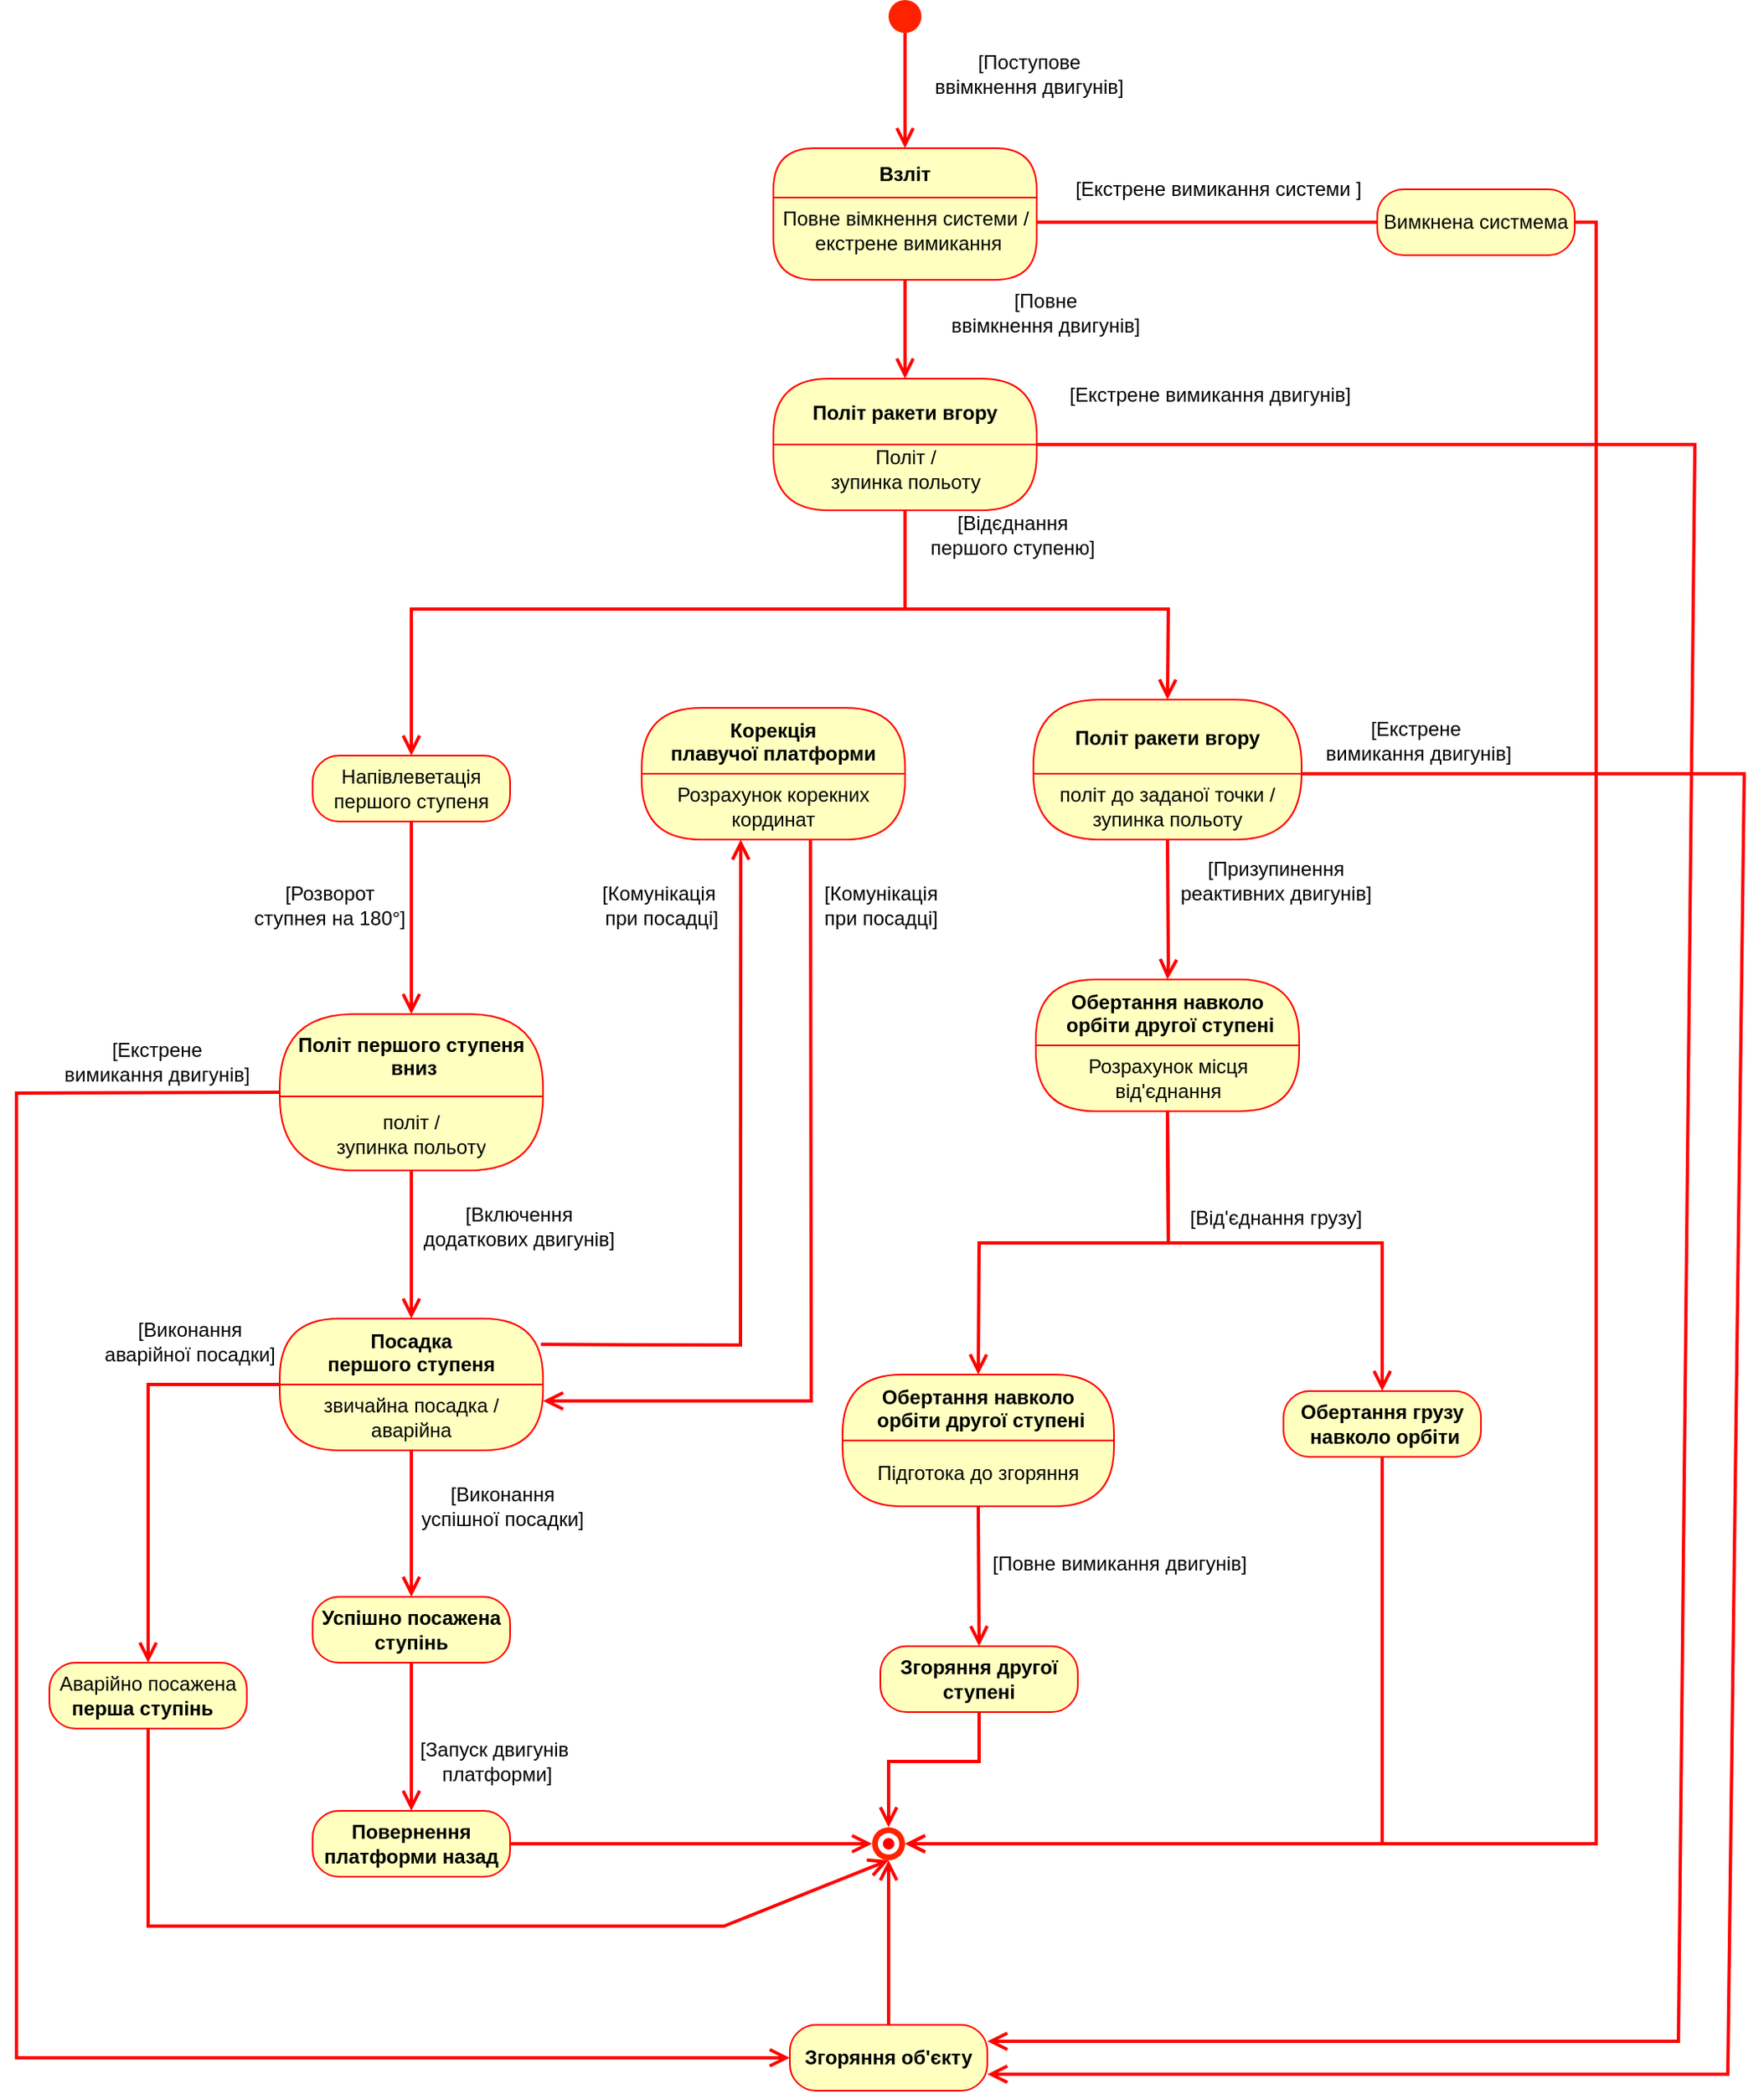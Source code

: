 <mxfile version="21.1.2" type="device">
  <diagram name="Page-1" id="cOterMyCry4OPYlCt4O3">
    <mxGraphModel dx="3500" dy="2070" grid="1" gridSize="10" guides="1" tooltips="1" connect="1" arrows="1" fold="1" page="1" pageScale="1" pageWidth="850" pageHeight="1100" math="0" shadow="0">
      <root>
        <mxCell id="0" />
        <mxCell id="1" parent="0" />
        <mxCell id="-_39Hlnm4sDThmOCC5lL-2" value="" style="ellipse;whiteSpace=wrap;html=1;aspect=fixed;fillColor=#FF2200;strokeColor=none;" vertex="1" parent="1">
          <mxGeometry x="1010" y="30" width="20" height="20" as="geometry" />
        </mxCell>
        <mxCell id="-_39Hlnm4sDThmOCC5lL-8" value="" style="endArrow=open;html=1;rounded=0;endFill=0;strokeWidth=2;endSize=8;strokeColor=#ff0000;exitX=0.5;exitY=1;exitDx=0;exitDy=0;entryX=0.5;entryY=0;entryDx=0;entryDy=0;" edge="1" parent="1" source="-_39Hlnm4sDThmOCC5lL-32" target="-_39Hlnm4sDThmOCC5lL-147">
          <mxGeometry width="50" height="50" relative="1" as="geometry">
            <mxPoint x="730" y="715" as="sourcePoint" />
            <mxPoint x="1065" y="1015" as="targetPoint" />
          </mxGeometry>
        </mxCell>
        <mxCell id="-_39Hlnm4sDThmOCC5lL-9" value="" style="endArrow=open;html=1;rounded=0;endFill=0;strokeWidth=2;endSize=8;strokeColor=#ff0000;exitX=0.5;exitY=1;exitDx=0;exitDy=0;entryX=0.5;entryY=0;entryDx=0;entryDy=0;" edge="1" parent="1" source="-_39Hlnm4sDThmOCC5lL-79" target="-_39Hlnm4sDThmOCC5lL-31">
          <mxGeometry width="50" height="50" relative="1" as="geometry">
            <mxPoint x="800" y="685" as="sourcePoint" />
            <mxPoint x="1040" y="845" as="targetPoint" />
            <Array as="points">
              <mxPoint x="1180" y="785" />
              <mxPoint x="1065" y="785" />
            </Array>
          </mxGeometry>
        </mxCell>
        <mxCell id="-_39Hlnm4sDThmOCC5lL-11" value="" style="endArrow=open;html=1;rounded=0;endFill=0;strokeWidth=2;endSize=8;strokeColor=#ff0000;exitX=0.5;exitY=1;exitDx=0;exitDy=0;entryX=0.5;entryY=0;entryDx=0;entryDy=0;" edge="1" parent="1" source="-_39Hlnm4sDThmOCC5lL-79" target="-_39Hlnm4sDThmOCC5lL-55">
          <mxGeometry width="50" height="50" relative="1" as="geometry">
            <mxPoint x="1075" y="865" as="sourcePoint" />
            <mxPoint x="1310" y="865" as="targetPoint" />
            <Array as="points">
              <mxPoint x="1180" y="785" />
              <mxPoint x="1310" y="785" />
            </Array>
          </mxGeometry>
        </mxCell>
        <mxCell id="-_39Hlnm4sDThmOCC5lL-12" value="" style="endArrow=open;html=1;rounded=0;endFill=0;strokeWidth=2;endSize=8;strokeColor=#ff0000;exitX=0.5;exitY=1;exitDx=0;exitDy=0;entryX=0.5;entryY=0;entryDx=0;entryDy=0;" edge="1" parent="1" source="-_39Hlnm4sDThmOCC5lL-40" target="-_39Hlnm4sDThmOCC5lL-37">
          <mxGeometry width="50" height="50" relative="1" as="geometry">
            <mxPoint x="650" y="781" as="sourcePoint" />
            <mxPoint x="720" y="831" as="targetPoint" />
            <Array as="points" />
          </mxGeometry>
        </mxCell>
        <mxCell id="-_39Hlnm4sDThmOCC5lL-13" value="" style="endArrow=open;html=1;rounded=0;endFill=0;strokeWidth=2;endSize=8;strokeColor=#ff0000;entryX=0.5;entryY=0;entryDx=0;entryDy=0;exitX=0.5;exitY=1;exitDx=0;exitDy=0;" edge="1" parent="1" source="-_39Hlnm4sDThmOCC5lL-44" target="-_39Hlnm4sDThmOCC5lL-78">
          <mxGeometry width="50" height="50" relative="1" as="geometry">
            <mxPoint x="1190" y="545" as="sourcePoint" />
            <mxPoint x="1020" y="685" as="targetPoint" />
            <Array as="points">
              <mxPoint x="1180" y="615" />
            </Array>
          </mxGeometry>
        </mxCell>
        <mxCell id="-_39Hlnm4sDThmOCC5lL-14" value="" style="endArrow=open;html=1;rounded=0;endFill=0;strokeWidth=2;endSize=8;strokeColor=#ff0000;exitX=0.5;exitY=1;exitDx=0;exitDy=0;entryX=0.5;entryY=0;entryDx=0;entryDy=0;" edge="1" parent="1" source="-_39Hlnm4sDThmOCC5lL-53" target="-_39Hlnm4sDThmOCC5lL-39">
          <mxGeometry width="50" height="50" relative="1" as="geometry">
            <mxPoint x="720" y="541" as="sourcePoint" />
            <mxPoint x="529.58" y="661" as="targetPoint" />
          </mxGeometry>
        </mxCell>
        <mxCell id="-_39Hlnm4sDThmOCC5lL-15" value="" style="endArrow=open;html=1;rounded=0;endFill=0;strokeWidth=2;endSize=8;strokeColor=#ff0000;exitX=0.5;exitY=1;exitDx=0;exitDy=0;entryX=0.5;entryY=0;entryDx=0;entryDy=0;" edge="1" parent="1" source="-_39Hlnm4sDThmOCC5lL-47" target="-_39Hlnm4sDThmOCC5lL-43">
          <mxGeometry width="50" height="50" relative="1" as="geometry">
            <mxPoint x="1025" y="440" as="sourcePoint" />
            <mxPoint x="1110" y="450" as="targetPoint" />
            <Array as="points">
              <mxPoint x="1020" y="400" />
              <mxPoint x="1180" y="400" />
            </Array>
          </mxGeometry>
        </mxCell>
        <mxCell id="-_39Hlnm4sDThmOCC5lL-16" value="" style="endArrow=open;html=1;rounded=0;endFill=0;strokeWidth=2;endSize=8;strokeColor=#ff0000;exitX=0.5;exitY=1;exitDx=0;exitDy=0;entryX=0.5;entryY=0;entryDx=0;entryDy=0;" edge="1" parent="1" source="-_39Hlnm4sDThmOCC5lL-47" target="-_39Hlnm4sDThmOCC5lL-53">
          <mxGeometry width="50" height="50" relative="1" as="geometry">
            <mxPoint x="880" y="510" as="sourcePoint" />
            <mxPoint x="530" y="455.0" as="targetPoint" />
            <Array as="points">
              <mxPoint x="1020" y="400" />
              <mxPoint x="720" y="400" />
            </Array>
          </mxGeometry>
        </mxCell>
        <mxCell id="-_39Hlnm4sDThmOCC5lL-31" value="Обертання навколо&#xa; орбіти другої ступені" style="swimlane;fontStyle=1;align=center;verticalAlign=middle;childLayout=stackLayout;horizontal=1;startSize=40;horizontalStack=0;resizeParent=0;resizeLast=1;container=0;fontColor=#000000;collapsible=0;rounded=1;arcSize=30;strokeColor=#ff0000;fillColor=#ffffc0;swimlaneFillColor=#ffffc0;dropTarget=0;" vertex="1" parent="1">
          <mxGeometry x="982" y="865" width="165" height="80" as="geometry" />
        </mxCell>
        <mxCell id="-_39Hlnm4sDThmOCC5lL-32" value="Підготока до згоряння" style="text;html=1;strokeColor=none;fillColor=none;align=center;verticalAlign=middle;spacingLeft=4;spacingRight=4;whiteSpace=wrap;overflow=hidden;rotatable=0;fontColor=#000000;" vertex="1" parent="-_39Hlnm4sDThmOCC5lL-31">
          <mxGeometry y="40" width="165" height="40" as="geometry" />
        </mxCell>
        <mxCell id="-_39Hlnm4sDThmOCC5lL-3" value="" style="ellipse;whiteSpace=wrap;html=1;aspect=fixed;fillColor=#FF2200;strokeColor=none;" vertex="1" parent="1">
          <mxGeometry x="1000" y="1140" width="20" height="20" as="geometry" />
        </mxCell>
        <mxCell id="-_39Hlnm4sDThmOCC5lL-4" value="" style="ellipse;whiteSpace=wrap;html=1;strokeWidth=3;strokeColor=#ffffff;fillColor=#ff0000;" vertex="1" parent="1">
          <mxGeometry x="1005" y="1145" width="10" height="10" as="geometry" />
        </mxCell>
        <mxCell id="-_39Hlnm4sDThmOCC5lL-37" value="Посадка &#xa;першого ступеня" style="swimlane;fontStyle=1;align=center;verticalAlign=middle;childLayout=stackLayout;horizontal=1;startSize=40;horizontalStack=0;resizeParent=0;resizeLast=1;container=0;fontColor=#000000;collapsible=0;rounded=1;arcSize=30;strokeColor=#ff0000;fillColor=#ffffc0;swimlaneFillColor=#ffffc0;dropTarget=0;" vertex="1" parent="1">
          <mxGeometry x="640" y="831" width="160" height="80" as="geometry" />
        </mxCell>
        <mxCell id="-_39Hlnm4sDThmOCC5lL-38" value="звичайна посадка / аварійна" style="text;html=1;strokeColor=none;fillColor=none;align=center;verticalAlign=middle;spacingLeft=4;spacingRight=4;whiteSpace=wrap;overflow=hidden;rotatable=0;fontColor=#000000;" vertex="1" parent="-_39Hlnm4sDThmOCC5lL-37">
          <mxGeometry y="40" width="160" height="40" as="geometry" />
        </mxCell>
        <mxCell id="-_39Hlnm4sDThmOCC5lL-39" value="Політ першого ступеня&#xa; вниз" style="swimlane;fontStyle=1;align=center;verticalAlign=middle;childLayout=stackLayout;horizontal=1;startSize=50;horizontalStack=0;resizeParent=0;resizeLast=1;container=0;fontColor=#000000;collapsible=0;rounded=1;arcSize=30;strokeColor=#ff0000;fillColor=#ffffc0;swimlaneFillColor=#ffffc0;dropTarget=0;" vertex="1" parent="1">
          <mxGeometry x="640" y="646" width="160" height="95" as="geometry" />
        </mxCell>
        <mxCell id="-_39Hlnm4sDThmOCC5lL-40" value="політ / &lt;br&gt;зупинка польоту" style="text;html=1;strokeColor=none;fillColor=none;align=center;verticalAlign=middle;spacingLeft=4;spacingRight=4;whiteSpace=wrap;overflow=hidden;rotatable=0;fontColor=#000000;" vertex="1" parent="-_39Hlnm4sDThmOCC5lL-39">
          <mxGeometry y="50" width="160" height="45" as="geometry" />
        </mxCell>
        <mxCell id="-_39Hlnm4sDThmOCC5lL-43" value="Політ ракети вгору" style="swimlane;fontStyle=1;align=center;verticalAlign=middle;childLayout=stackLayout;horizontal=1;startSize=45;horizontalStack=0;resizeParent=0;resizeLast=1;container=0;fontColor=#000000;collapsible=0;rounded=1;arcSize=30;strokeColor=#ff0000;fillColor=#ffffc0;swimlaneFillColor=#ffffc0;dropTarget=0;" vertex="1" parent="1">
          <mxGeometry x="1098" y="455" width="163" height="85" as="geometry" />
        </mxCell>
        <mxCell id="-_39Hlnm4sDThmOCC5lL-44" value="політ до заданої точки /&lt;br&gt;зупинка польоту" style="text;html=1;strokeColor=none;fillColor=none;align=center;verticalAlign=middle;spacingLeft=4;spacingRight=4;whiteSpace=wrap;overflow=hidden;rotatable=0;fontColor=#000000;" vertex="1" parent="-_39Hlnm4sDThmOCC5lL-43">
          <mxGeometry y="45" width="163" height="40" as="geometry" />
        </mxCell>
        <mxCell id="-_39Hlnm4sDThmOCC5lL-47" value="Політ ракети вгору" style="swimlane;fontStyle=1;align=center;verticalAlign=middle;childLayout=stackLayout;horizontal=1;startSize=40;horizontalStack=0;resizeParent=0;resizeLast=1;container=0;fontColor=#000000;collapsible=0;rounded=1;arcSize=28;strokeColor=#ff0000;fillColor=#ffffc0;swimlaneFillColor=#ffffc0;dropTarget=0;" vertex="1" parent="1">
          <mxGeometry x="940" y="260" width="160" height="80" as="geometry" />
        </mxCell>
        <mxCell id="-_39Hlnm4sDThmOCC5lL-49" value="&lt;b&gt;Повернення&lt;br style=&quot;border-color: var(--border-color); padding: 0px; margin: 0px;&quot;&gt;&lt;/b&gt;&lt;span style=&quot;font-weight: 700;&quot;&gt;платформи назад&lt;/span&gt;" style="rounded=1;whiteSpace=wrap;html=1;arcSize=40;fontColor=#000000;fillColor=#ffffc0;strokeColor=#ff0000;" vertex="1" parent="1">
          <mxGeometry x="660" y="1130" width="120" height="40" as="geometry" />
        </mxCell>
        <mxCell id="-_39Hlnm4sDThmOCC5lL-50" value="&lt;b&gt;Успішно посажена&lt;br style=&quot;border-color: var(--border-color); padding: 0px; margin: 0px;&quot;&gt;&lt;/b&gt;&lt;span style=&quot;font-weight: 700;&quot;&gt;ступінь&lt;/span&gt;" style="rounded=1;whiteSpace=wrap;html=1;arcSize=40;fontColor=#000000;fillColor=#ffffc0;strokeColor=#ff0000;" vertex="1" parent="1">
          <mxGeometry x="660" y="1000" width="120" height="40" as="geometry" />
        </mxCell>
        <mxCell id="-_39Hlnm4sDThmOCC5lL-51" value="Аварійно посажена&lt;br style=&quot;border-color: var(--border-color); padding: 0px; margin: 0px; font-weight: 700;&quot;&gt;&lt;span style=&quot;font-weight: 700;&quot;&gt;перша ступінь&amp;nbsp;&amp;nbsp;&lt;/span&gt;" style="rounded=1;whiteSpace=wrap;html=1;arcSize=40;fontColor=#000000;fillColor=#ffffc0;strokeColor=#ff0000;" vertex="1" parent="1">
          <mxGeometry x="500" y="1040" width="120" height="40" as="geometry" />
        </mxCell>
        <mxCell id="-_39Hlnm4sDThmOCC5lL-53" value="Напівлеветація&lt;br&gt;першого ступеня" style="rounded=1;whiteSpace=wrap;html=1;arcSize=40;fontColor=#000000;fillColor=#ffffc0;strokeColor=#ff0000;" vertex="1" parent="1">
          <mxGeometry x="660" y="489" width="120" height="40" as="geometry" />
        </mxCell>
        <mxCell id="-_39Hlnm4sDThmOCC5lL-55" value="&lt;b&gt;Обертання грузу&lt;br style=&quot;border-color: var(--border-color); padding: 0px; margin: 0px;&quot;&gt;&lt;/b&gt;&lt;span style=&quot;font-weight: 700;&quot;&gt;&amp;nbsp;навколо орбіти&lt;/span&gt;" style="rounded=1;whiteSpace=wrap;html=1;arcSize=40;fontColor=#000000;fillColor=#ffffc0;strokeColor=#ff0000;" vertex="1" parent="1">
          <mxGeometry x="1250" y="875" width="120" height="40" as="geometry" />
        </mxCell>
        <mxCell id="-_39Hlnm4sDThmOCC5lL-58" value="[Поступове&lt;br&gt;ввімкнення двигунів]" style="text;html=1;align=center;verticalAlign=middle;resizable=0;points=[];autosize=1;strokeColor=none;fillColor=none;" vertex="1" parent="1">
          <mxGeometry x="1025" y="55" width="140" height="40" as="geometry" />
        </mxCell>
        <mxCell id="-_39Hlnm4sDThmOCC5lL-59" value="[Екстрене вимикання двигунів]" style="text;html=1;align=center;verticalAlign=middle;resizable=0;points=[];autosize=1;strokeColor=none;fillColor=none;" vertex="1" parent="1">
          <mxGeometry x="1110" y="255" width="190" height="30" as="geometry" />
        </mxCell>
        <mxCell id="-_39Hlnm4sDThmOCC5lL-60" value="[Відєднання &lt;br&gt;першого ступеню]" style="text;html=1;align=center;verticalAlign=middle;resizable=0;points=[];autosize=1;strokeColor=none;fillColor=none;" vertex="1" parent="1">
          <mxGeometry x="1025" y="335" width="120" height="40" as="geometry" />
        </mxCell>
        <mxCell id="-_39Hlnm4sDThmOCC5lL-62" value="[Розворот &lt;br&gt;ступнея на 180°]" style="text;html=1;align=center;verticalAlign=middle;resizable=0;points=[];autosize=1;strokeColor=none;fillColor=none;" vertex="1" parent="1">
          <mxGeometry x="610" y="560" width="120" height="40" as="geometry" />
        </mxCell>
        <mxCell id="-_39Hlnm4sDThmOCC5lL-63" value="[Включення &lt;br&gt;додаткових двигунів]" style="text;html=1;align=center;verticalAlign=middle;resizable=0;points=[];autosize=1;strokeColor=none;fillColor=none;" vertex="1" parent="1">
          <mxGeometry x="715" y="755" width="140" height="40" as="geometry" />
        </mxCell>
        <mxCell id="-_39Hlnm4sDThmOCC5lL-66" value="[Призупинення &lt;br&gt;реактивних двигунів]" style="text;html=1;align=center;verticalAlign=middle;resizable=0;points=[];autosize=1;strokeColor=none;fillColor=none;" vertex="1" parent="1">
          <mxGeometry x="1175" y="545" width="140" height="40" as="geometry" />
        </mxCell>
        <mxCell id="-_39Hlnm4sDThmOCC5lL-72" value="Корекція&#xa;плавучої платформи" style="swimlane;fontStyle=1;align=center;verticalAlign=middle;childLayout=stackLayout;horizontal=1;startSize=40;horizontalStack=0;resizeParent=0;resizeLast=1;container=0;fontColor=#000000;collapsible=0;rounded=1;arcSize=30;strokeColor=#ff0000;fillColor=#ffffc0;swimlaneFillColor=#ffffc0;dropTarget=0;" vertex="1" parent="1">
          <mxGeometry x="860" y="460" width="160" height="80" as="geometry" />
        </mxCell>
        <mxCell id="-_39Hlnm4sDThmOCC5lL-73" value="Розрахунок корекних кординат" style="text;html=1;strokeColor=none;fillColor=none;align=center;verticalAlign=middle;spacingLeft=4;spacingRight=4;whiteSpace=wrap;overflow=hidden;rotatable=0;fontColor=#000000;" vertex="1" parent="-_39Hlnm4sDThmOCC5lL-72">
          <mxGeometry y="40" width="160" height="40" as="geometry" />
        </mxCell>
        <mxCell id="-_39Hlnm4sDThmOCC5lL-95" value="Subtitle" style="text;html=1;strokeColor=none;fillColor=none;align=center;verticalAlign=middle;spacingLeft=4;spacingRight=4;whiteSpace=wrap;overflow=hidden;rotatable=0;fontColor=#000000;" vertex="1" parent="-_39Hlnm4sDThmOCC5lL-72">
          <mxGeometry y="80" width="160" as="geometry" />
        </mxCell>
        <mxCell id="-_39Hlnm4sDThmOCC5lL-78" value="Обертання навколо&#xa; орбіти другої ступені" style="swimlane;fontStyle=1;align=center;verticalAlign=middle;childLayout=stackLayout;horizontal=1;startSize=40;horizontalStack=0;resizeParent=0;resizeLast=1;container=0;fontColor=#000000;collapsible=0;rounded=1;arcSize=30;strokeColor=#ff0000;fillColor=#ffffc0;swimlaneFillColor=#ffffc0;dropTarget=0;" vertex="1" parent="1">
          <mxGeometry x="1099.5" y="625" width="160" height="80" as="geometry" />
        </mxCell>
        <mxCell id="-_39Hlnm4sDThmOCC5lL-79" value="Розрахунок місця від&#39;єднання" style="text;html=1;strokeColor=none;fillColor=none;align=center;verticalAlign=middle;spacingLeft=4;spacingRight=4;whiteSpace=wrap;overflow=hidden;rotatable=0;fontColor=#000000;" vertex="1" parent="-_39Hlnm4sDThmOCC5lL-78">
          <mxGeometry y="40" width="160" height="40" as="geometry" />
        </mxCell>
        <mxCell id="-_39Hlnm4sDThmOCC5lL-81" value="[Від&#39;єднання грузу]" style="text;html=1;align=center;verticalAlign=middle;resizable=0;points=[];autosize=1;strokeColor=none;fillColor=none;" vertex="1" parent="1">
          <mxGeometry x="1180" y="755" width="130" height="30" as="geometry" />
        </mxCell>
        <mxCell id="-_39Hlnm4sDThmOCC5lL-85" value="[Повне вимикання двигунів]" style="text;html=1;align=center;verticalAlign=middle;resizable=0;points=[];autosize=1;strokeColor=none;fillColor=none;" vertex="1" parent="1">
          <mxGeometry x="1060" y="965" width="180" height="30" as="geometry" />
        </mxCell>
        <mxCell id="-_39Hlnm4sDThmOCC5lL-89" value="" style="endArrow=open;html=1;rounded=0;endFill=0;strokeWidth=2;endSize=8;strokeColor=#ff0000;entryX=1;entryY=0.5;entryDx=0;entryDy=0;" edge="1" parent="1" source="-_39Hlnm4sDThmOCC5lL-55" target="-_39Hlnm4sDThmOCC5lL-3">
          <mxGeometry width="50" height="50" relative="1" as="geometry">
            <mxPoint x="1310" y="945" as="sourcePoint" />
            <mxPoint x="1030" y="1255" as="targetPoint" />
            <Array as="points">
              <mxPoint x="1310" y="1150" />
            </Array>
          </mxGeometry>
        </mxCell>
        <mxCell id="-_39Hlnm4sDThmOCC5lL-91" value="" style="endArrow=open;html=1;rounded=0;endFill=0;strokeWidth=2;endSize=8;strokeColor=#ff0000;exitX=0.5;exitY=1;exitDx=0;exitDy=0;entryX=0.5;entryY=0;entryDx=0;entryDy=0;" edge="1" parent="1" source="-_39Hlnm4sDThmOCC5lL-147" target="-_39Hlnm4sDThmOCC5lL-3">
          <mxGeometry width="50" height="50" relative="1" as="geometry">
            <mxPoint x="1064.5" y="1095" as="sourcePoint" />
            <mxPoint x="880" y="1195" as="targetPoint" />
            <Array as="points">
              <mxPoint x="1065" y="1100" />
              <mxPoint x="1010" y="1100" />
              <mxPoint x="1010" y="1120" />
            </Array>
          </mxGeometry>
        </mxCell>
        <mxCell id="-_39Hlnm4sDThmOCC5lL-92" value="[Комунікація &lt;br&gt;при посадці]" style="text;html=1;align=center;verticalAlign=middle;resizable=0;points=[];autosize=1;strokeColor=none;fillColor=none;" vertex="1" parent="1">
          <mxGeometry x="960" y="560" width="90" height="40" as="geometry" />
        </mxCell>
        <mxCell id="-_39Hlnm4sDThmOCC5lL-94" value="[Комунікація&lt;br&gt;&amp;nbsp;при посадці]" style="text;html=1;align=center;verticalAlign=middle;resizable=0;points=[];autosize=1;strokeColor=none;fillColor=none;" vertex="1" parent="1">
          <mxGeometry x="820" y="560" width="100" height="40" as="geometry" />
        </mxCell>
        <mxCell id="-_39Hlnm4sDThmOCC5lL-96" value="" style="endArrow=open;html=1;rounded=0;endFill=0;strokeWidth=2;endSize=8;strokeColor=#ff0000;exitX=0.641;exitY=0;exitDx=0;exitDy=0;entryX=1;entryY=0.25;entryDx=0;entryDy=0;exitPerimeter=0;" edge="1" parent="1" source="-_39Hlnm4sDThmOCC5lL-95" target="-_39Hlnm4sDThmOCC5lL-38">
          <mxGeometry width="50" height="50" relative="1" as="geometry">
            <mxPoint x="540" y="735" as="sourcePoint" />
            <mxPoint x="540" y="835" as="targetPoint" />
            <Array as="points">
              <mxPoint x="963" y="881" />
            </Array>
          </mxGeometry>
        </mxCell>
        <mxCell id="-_39Hlnm4sDThmOCC5lL-97" value="" style="endArrow=open;html=1;rounded=0;endFill=0;strokeWidth=2;endSize=8;strokeColor=#ff0000;exitX=0.992;exitY=0.196;exitDx=0;exitDy=0;entryX=0.376;entryY=0;entryDx=0;entryDy=0;exitPerimeter=0;entryPerimeter=0;" edge="1" parent="1" source="-_39Hlnm4sDThmOCC5lL-37" target="-_39Hlnm4sDThmOCC5lL-95">
          <mxGeometry width="50" height="50" relative="1" as="geometry">
            <mxPoint x="550" y="745" as="sourcePoint" />
            <mxPoint x="550" y="845" as="targetPoint" />
            <Array as="points">
              <mxPoint x="920" y="847" />
            </Array>
          </mxGeometry>
        </mxCell>
        <mxCell id="-_39Hlnm4sDThmOCC5lL-98" value="" style="endArrow=open;html=1;rounded=0;endFill=0;strokeWidth=2;endSize=8;strokeColor=#ff0000;exitX=0.5;exitY=1;exitDx=0;exitDy=0;entryX=0.5;entryY=0;entryDx=0;entryDy=0;" edge="1" parent="1" source="-_39Hlnm4sDThmOCC5lL-38" target="-_39Hlnm4sDThmOCC5lL-50">
          <mxGeometry width="50" height="50" relative="1" as="geometry">
            <mxPoint x="540" y="871" as="sourcePoint" />
            <mxPoint x="720" y="1021" as="targetPoint" />
            <Array as="points">
              <mxPoint x="720" y="971" />
            </Array>
          </mxGeometry>
        </mxCell>
        <mxCell id="-_39Hlnm4sDThmOCC5lL-104" value="[Виконання &lt;br&gt;успішної посадки]" style="text;html=1;align=center;verticalAlign=middle;resizable=0;points=[];autosize=1;strokeColor=none;fillColor=none;" vertex="1" parent="1">
          <mxGeometry x="715" y="925" width="120" height="40" as="geometry" />
        </mxCell>
        <mxCell id="-_39Hlnm4sDThmOCC5lL-106" value="" style="endArrow=open;html=1;rounded=0;endFill=0;strokeWidth=2;endSize=8;strokeColor=#ff0000;exitX=0;exitY=0;exitDx=0;exitDy=0;entryX=0.5;entryY=0;entryDx=0;entryDy=0;" edge="1" parent="1" source="-_39Hlnm4sDThmOCC5lL-38" target="-_39Hlnm4sDThmOCC5lL-51">
          <mxGeometry width="50" height="50" relative="1" as="geometry">
            <mxPoint x="730" y="741" as="sourcePoint" />
            <mxPoint x="500" y="871" as="targetPoint" />
            <Array as="points">
              <mxPoint x="560" y="871" />
            </Array>
          </mxGeometry>
        </mxCell>
        <mxCell id="-_39Hlnm4sDThmOCC5lL-107" value="[Виконання &lt;br&gt;аварійної посадки]" style="text;html=1;align=center;verticalAlign=middle;resizable=0;points=[];autosize=1;strokeColor=none;fillColor=none;" vertex="1" parent="1">
          <mxGeometry x="520" y="825" width="130" height="40" as="geometry" />
        </mxCell>
        <mxCell id="-_39Hlnm4sDThmOCC5lL-115" value="" style="endArrow=open;html=1;rounded=0;endFill=0;strokeWidth=2;endSize=8;strokeColor=#ff0000;exitX=0.5;exitY=1;exitDx=0;exitDy=0;entryX=0.5;entryY=0;entryDx=0;entryDy=0;" edge="1" parent="1" source="-_39Hlnm4sDThmOCC5lL-50" target="-_39Hlnm4sDThmOCC5lL-49">
          <mxGeometry width="50" height="50" relative="1" as="geometry">
            <mxPoint x="720" y="1101" as="sourcePoint" />
            <mxPoint x="720" y="1215" as="targetPoint" />
            <Array as="points" />
          </mxGeometry>
        </mxCell>
        <mxCell id="-_39Hlnm4sDThmOCC5lL-116" value="[Запуск двигунів&lt;br&gt;&amp;nbsp;платформи]" style="text;html=1;align=center;verticalAlign=middle;resizable=0;points=[];autosize=1;strokeColor=none;fillColor=none;" vertex="1" parent="1">
          <mxGeometry x="715" y="1080" width="110" height="40" as="geometry" />
        </mxCell>
        <mxCell id="-_39Hlnm4sDThmOCC5lL-117" value="" style="endArrow=open;html=1;rounded=0;endFill=0;strokeWidth=2;endSize=8;strokeColor=#ff0000;exitX=1;exitY=0.5;exitDx=0;exitDy=0;entryX=0;entryY=0.5;entryDx=0;entryDy=0;" edge="1" parent="1" source="-_39Hlnm4sDThmOCC5lL-49" target="-_39Hlnm4sDThmOCC5lL-3">
          <mxGeometry width="50" height="50" relative="1" as="geometry">
            <mxPoint x="795" y="1150" as="sourcePoint" />
            <mxPoint x="995" y="1150" as="targetPoint" />
            <Array as="points">
              <mxPoint x="900" y="1150" />
            </Array>
          </mxGeometry>
        </mxCell>
        <mxCell id="-_39Hlnm4sDThmOCC5lL-118" value="Взліт" style="swimlane;fontStyle=1;align=center;verticalAlign=middle;childLayout=stackLayout;horizontal=1;startSize=30;horizontalStack=0;resizeParent=0;resizeLast=1;container=0;fontColor=#000000;collapsible=0;rounded=1;arcSize=28;strokeColor=#ff0000;fillColor=#ffffc0;swimlaneFillColor=#ffffc0;dropTarget=0;" vertex="1" parent="1">
          <mxGeometry x="940" y="120" width="160" height="80" as="geometry" />
        </mxCell>
        <mxCell id="-_39Hlnm4sDThmOCC5lL-121" value="" style="endArrow=open;html=1;rounded=0;endFill=0;strokeWidth=2;endSize=8;strokeColor=#ff0000;exitX=0.5;exitY=1;exitDx=0;exitDy=0;entryX=0.5;entryY=0;entryDx=0;entryDy=0;" edge="1" parent="1" source="-_39Hlnm4sDThmOCC5lL-118" target="-_39Hlnm4sDThmOCC5lL-47">
          <mxGeometry width="50" height="50" relative="1" as="geometry">
            <mxPoint x="550" y="160" as="sourcePoint" />
            <mxPoint x="550" y="260" as="targetPoint" />
          </mxGeometry>
        </mxCell>
        <mxCell id="-_39Hlnm4sDThmOCC5lL-122" value="" style="endArrow=open;html=1;rounded=0;endFill=0;strokeWidth=2;endSize=8;strokeColor=#ff0000;exitX=0.5;exitY=1;exitDx=0;exitDy=0;entryX=0.5;entryY=0;entryDx=0;entryDy=0;" edge="1" parent="1" source="-_39Hlnm4sDThmOCC5lL-2" target="-_39Hlnm4sDThmOCC5lL-118">
          <mxGeometry width="50" height="50" relative="1" as="geometry">
            <mxPoint x="620" y="180" as="sourcePoint" />
            <mxPoint x="620" y="280" as="targetPoint" />
          </mxGeometry>
        </mxCell>
        <mxCell id="-_39Hlnm4sDThmOCC5lL-123" value="[Повне&lt;br&gt;ввімкнення двигунів]" style="text;html=1;align=center;verticalAlign=middle;resizable=0;points=[];autosize=1;strokeColor=none;fillColor=none;" vertex="1" parent="1">
          <mxGeometry x="1035" y="200" width="140" height="40" as="geometry" />
        </mxCell>
        <mxCell id="-_39Hlnm4sDThmOCC5lL-124" value="" style="endArrow=open;html=1;rounded=0;endFill=0;strokeWidth=2;endSize=8;strokeColor=#ff0000;entryX=0.5;entryY=1;entryDx=0;entryDy=0;exitX=0.5;exitY=1;exitDx=0;exitDy=0;" edge="1" parent="1" source="-_39Hlnm4sDThmOCC5lL-51" target="-_39Hlnm4sDThmOCC5lL-3">
          <mxGeometry width="50" height="50" relative="1" as="geometry">
            <mxPoint x="410" y="911" as="sourcePoint" />
            <mxPoint x="239.47" y="1325" as="targetPoint" />
            <Array as="points">
              <mxPoint x="560" y="1200" />
              <mxPoint x="800" y="1200" />
              <mxPoint x="910" y="1200" />
            </Array>
          </mxGeometry>
        </mxCell>
        <mxCell id="-_39Hlnm4sDThmOCC5lL-128" value="Політ /&lt;br&gt;&amp;nbsp;зупинка польоту&amp;nbsp;" style="text;html=1;align=center;verticalAlign=middle;resizable=0;points=[];autosize=1;strokeColor=none;fillColor=none;" vertex="1" parent="1">
          <mxGeometry x="960" y="295" width="120" height="40" as="geometry" />
        </mxCell>
        <mxCell id="-_39Hlnm4sDThmOCC5lL-129" value="" style="endArrow=open;html=1;rounded=0;endFill=0;strokeWidth=2;endSize=8;strokeColor=#ff0000;exitX=1;exitY=0.5;exitDx=0;exitDy=0;entryX=1;entryY=0.5;entryDx=0;entryDy=0;" edge="1" parent="1" source="-_39Hlnm4sDThmOCC5lL-54" target="-_39Hlnm4sDThmOCC5lL-3">
          <mxGeometry width="50" height="50" relative="1" as="geometry">
            <mxPoint x="1100" y="165" as="sourcePoint" />
            <mxPoint x="1360" y="1260" as="targetPoint" />
            <Array as="points">
              <mxPoint x="1440" y="165" />
              <mxPoint x="1440" y="1150" />
            </Array>
          </mxGeometry>
        </mxCell>
        <mxCell id="-_39Hlnm4sDThmOCC5lL-130" value="Повне вімкнення системи /&lt;br&gt;&amp;nbsp;екстрене вимикання" style="text;html=1;align=center;verticalAlign=middle;resizable=0;points=[];autosize=1;strokeColor=none;fillColor=none;" vertex="1" parent="1">
          <mxGeometry x="935" y="150" width="170" height="40" as="geometry" />
        </mxCell>
        <mxCell id="-_39Hlnm4sDThmOCC5lL-131" value="[Екстрене вимикання системи ]" style="text;html=1;align=center;verticalAlign=middle;resizable=0;points=[];autosize=1;strokeColor=none;fillColor=none;" vertex="1" parent="1">
          <mxGeometry x="1110" y="130" width="200" height="30" as="geometry" />
        </mxCell>
        <mxCell id="-_39Hlnm4sDThmOCC5lL-134" value="" style="endArrow=open;html=1;rounded=0;endFill=0;strokeWidth=2;endSize=8;strokeColor=#ff0000;exitX=1;exitY=0.5;exitDx=0;exitDy=0;entryX=1;entryY=0.25;entryDx=0;entryDy=0;" edge="1" parent="1" source="-_39Hlnm4sDThmOCC5lL-47" target="-_39Hlnm4sDThmOCC5lL-148">
          <mxGeometry width="50" height="50" relative="1" as="geometry">
            <mxPoint x="1370" y="425" as="sourcePoint" />
            <mxPoint x="1105" y="1260" as="targetPoint" />
            <Array as="points">
              <mxPoint x="1500" y="300" />
              <mxPoint x="1490" y="1270" />
            </Array>
          </mxGeometry>
        </mxCell>
        <mxCell id="-_39Hlnm4sDThmOCC5lL-135" value="[Екстрене&lt;br&gt;&amp;nbsp;вимикання двигунів]" style="text;html=1;align=center;verticalAlign=middle;resizable=0;points=[];autosize=1;strokeColor=none;fillColor=none;" vertex="1" parent="1">
          <mxGeometry x="1259.5" y="460" width="140" height="40" as="geometry" />
        </mxCell>
        <mxCell id="-_39Hlnm4sDThmOCC5lL-136" value="" style="endArrow=open;html=1;rounded=0;endFill=0;strokeWidth=2;endSize=8;strokeColor=#ff0000;exitX=1;exitY=0;exitDx=0;exitDy=0;entryX=1;entryY=0.75;entryDx=0;entryDy=0;" edge="1" parent="1" source="-_39Hlnm4sDThmOCC5lL-44" target="-_39Hlnm4sDThmOCC5lL-148">
          <mxGeometry width="50" height="50" relative="1" as="geometry">
            <mxPoint x="1580" y="610" as="sourcePoint" />
            <mxPoint x="1105" y="1290" as="targetPoint" />
            <Array as="points">
              <mxPoint x="1530" y="500" />
              <mxPoint x="1520" y="1290" />
            </Array>
          </mxGeometry>
        </mxCell>
        <mxCell id="-_39Hlnm4sDThmOCC5lL-138" value="" style="endArrow=open;html=1;rounded=0;endFill=0;strokeWidth=2;endSize=8;strokeColor=#ff0000;exitX=0;exitY=0.5;exitDx=0;exitDy=0;entryX=0;entryY=0.5;entryDx=0;entryDy=0;" edge="1" parent="1" source="-_39Hlnm4sDThmOCC5lL-39" target="-_39Hlnm4sDThmOCC5lL-148">
          <mxGeometry width="50" height="50" relative="1" as="geometry">
            <mxPoint x="20" y="670" as="sourcePoint" />
            <mxPoint x="945" y="1275" as="targetPoint" />
            <Array as="points">
              <mxPoint x="480" y="694" />
              <mxPoint x="480" y="1280" />
              <mxPoint x="640" y="1280" />
            </Array>
          </mxGeometry>
        </mxCell>
        <mxCell id="-_39Hlnm4sDThmOCC5lL-139" value="" style="endArrow=open;html=1;rounded=0;endFill=0;strokeWidth=2;endSize=8;strokeColor=#ff0000;entryX=0.5;entryY=1;entryDx=0;entryDy=0;exitX=0.5;exitY=0;exitDx=0;exitDy=0;" edge="1" parent="1" source="-_39Hlnm4sDThmOCC5lL-148" target="-_39Hlnm4sDThmOCC5lL-3">
          <mxGeometry width="50" height="50" relative="1" as="geometry">
            <mxPoint x="1009.96" y="1245" as="sourcePoint" />
            <mxPoint x="1025" y="1165" as="targetPoint" />
            <Array as="points" />
          </mxGeometry>
        </mxCell>
        <mxCell id="-_39Hlnm4sDThmOCC5lL-140" value="" style="endArrow=open;html=1;rounded=0;endFill=0;strokeWidth=2;endSize=8;strokeColor=#ff0000;exitX=1;exitY=0.5;exitDx=0;exitDy=0;entryX=1;entryY=0.5;entryDx=0;entryDy=0;" edge="1" parent="1" target="-_39Hlnm4sDThmOCC5lL-54">
          <mxGeometry width="50" height="50" relative="1" as="geometry">
            <mxPoint x="1100" y="165" as="sourcePoint" />
            <mxPoint x="1025" y="1255" as="targetPoint" />
            <Array as="points" />
          </mxGeometry>
        </mxCell>
        <mxCell id="-_39Hlnm4sDThmOCC5lL-54" value="Вимкнена систмема" style="rounded=1;whiteSpace=wrap;html=1;arcSize=40;fontColor=#000000;fillColor=#ffffc0;strokeColor=#ff0000;" vertex="1" parent="1">
          <mxGeometry x="1307" y="145" width="120" height="40" as="geometry" />
        </mxCell>
        <mxCell id="-_39Hlnm4sDThmOCC5lL-141" value="[Екстрене &lt;br&gt;вимикання двигунів]" style="text;html=1;align=center;verticalAlign=middle;resizable=0;points=[];autosize=1;strokeColor=none;fillColor=none;" vertex="1" parent="1">
          <mxGeometry x="495" y="655" width="140" height="40" as="geometry" />
        </mxCell>
        <mxCell id="-_39Hlnm4sDThmOCC5lL-147" value="&lt;b&gt;Згоряння другої ступені&lt;/b&gt;" style="rounded=1;whiteSpace=wrap;html=1;arcSize=40;fontColor=#000000;fillColor=#ffffc0;strokeColor=#ff0000;" vertex="1" parent="1">
          <mxGeometry x="1005" y="1030" width="120" height="40" as="geometry" />
        </mxCell>
        <mxCell id="-_39Hlnm4sDThmOCC5lL-148" value="&lt;b&gt;Згоряння об&#39;єкту&lt;/b&gt;" style="rounded=1;whiteSpace=wrap;html=1;arcSize=40;fontColor=#000000;fillColor=#ffffc0;strokeColor=#ff0000;" vertex="1" parent="1">
          <mxGeometry x="950" y="1260" width="120" height="40" as="geometry" />
        </mxCell>
      </root>
    </mxGraphModel>
  </diagram>
</mxfile>
